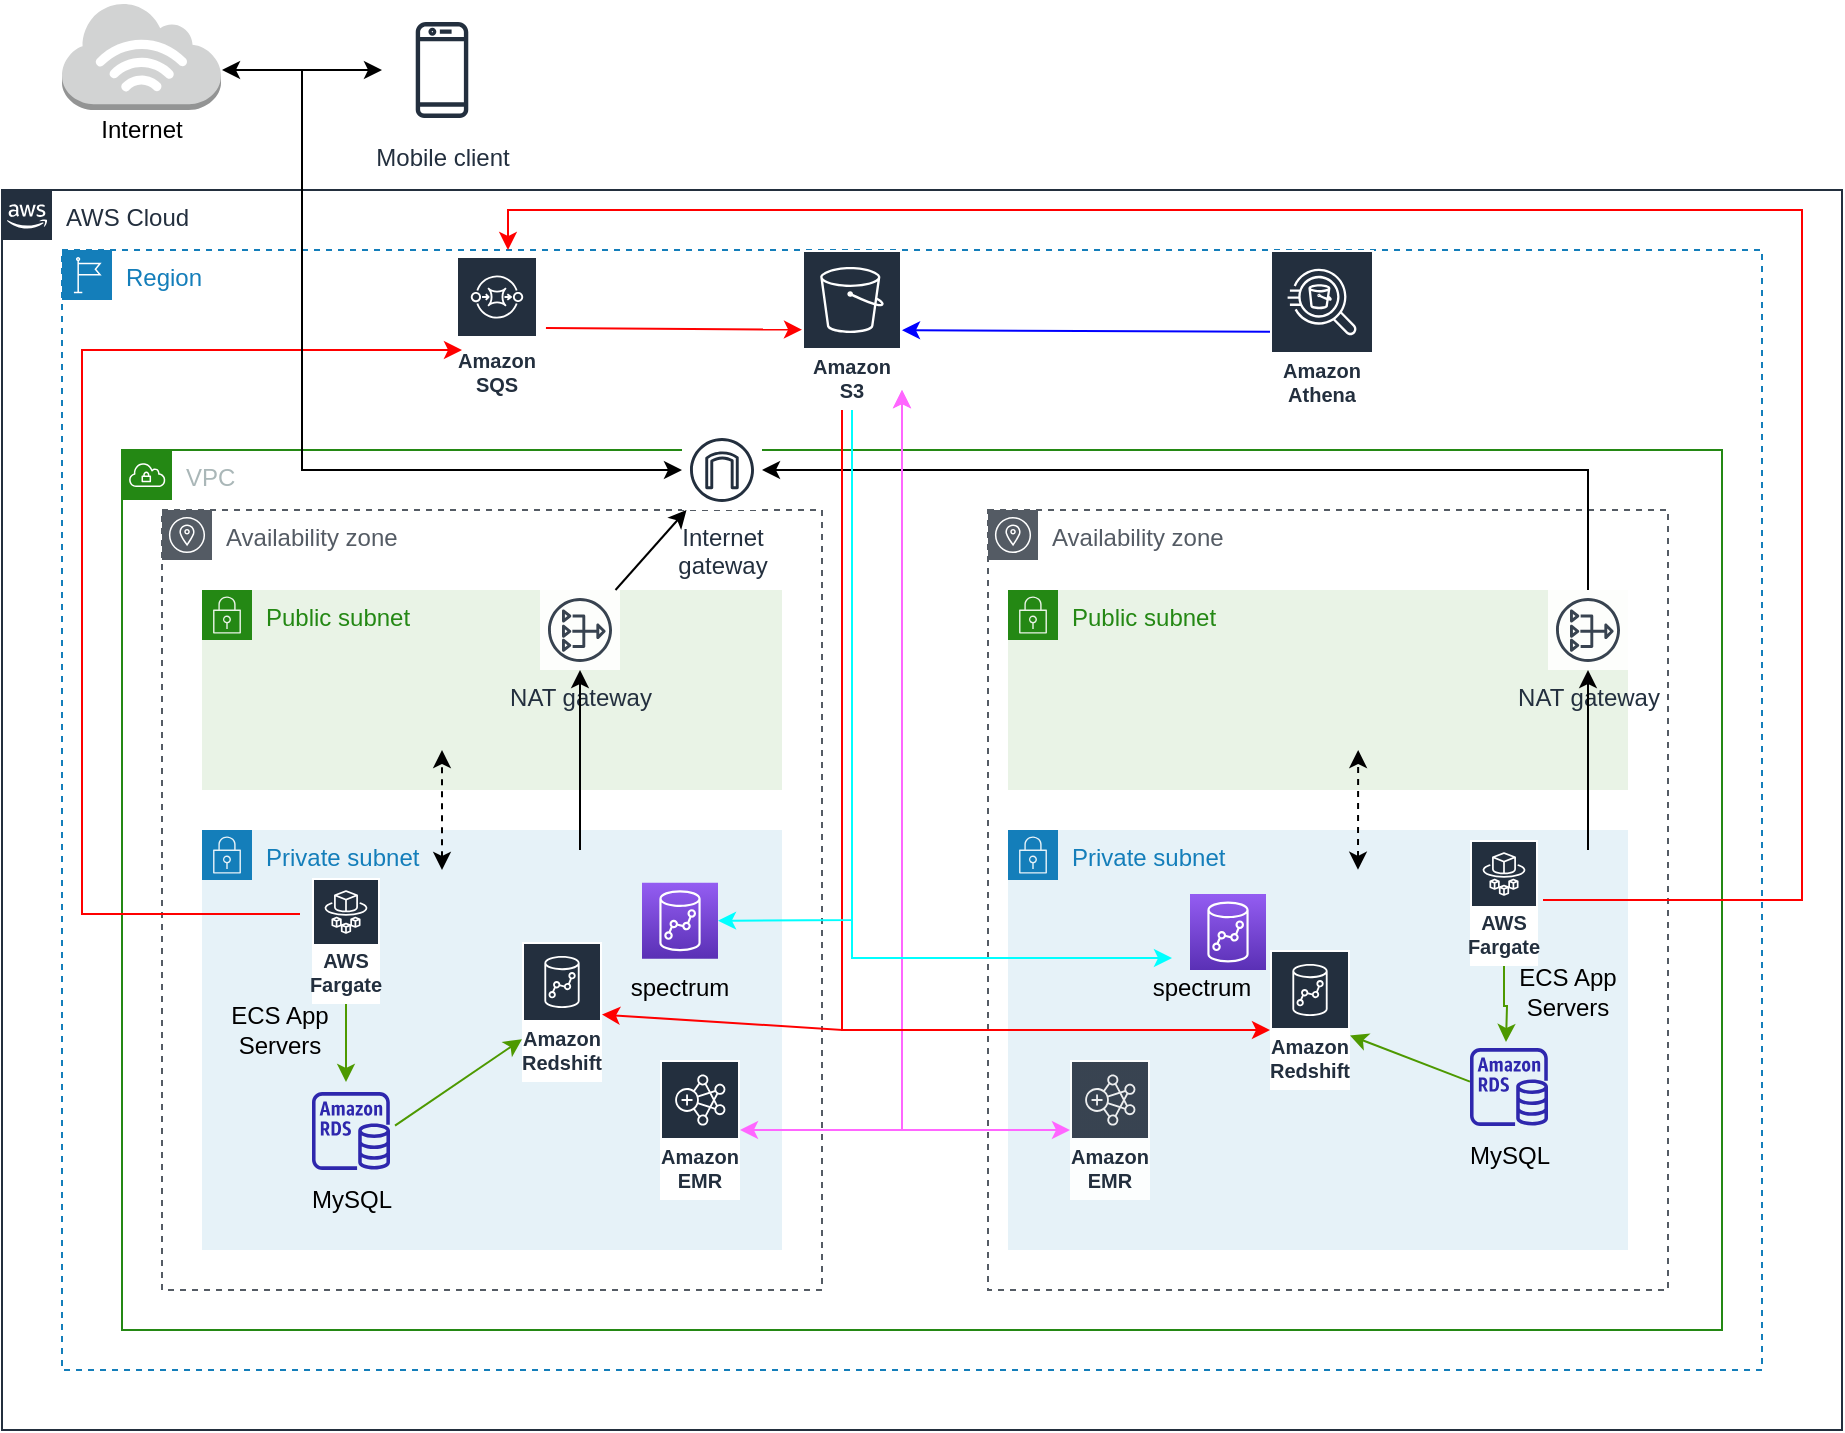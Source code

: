 <mxfile version="16.6.4" type="github">
  <diagram id="yhKweA5VbCMmsTNcMobQ" name="Page-1">
    <mxGraphModel dx="1422" dy="1162" grid="0" gridSize="10" guides="1" tooltips="1" connect="1" arrows="1" fold="1" page="0" pageScale="1" pageWidth="850" pageHeight="1100" math="0" shadow="0">
      <root>
        <mxCell id="0" />
        <mxCell id="1" parent="0" />
        <mxCell id="7ADdNedlcQ4gWojdDxL4-1" value="AWS Cloud" style="points=[[0,0],[0.25,0],[0.5,0],[0.75,0],[1,0],[1,0.25],[1,0.5],[1,0.75],[1,1],[0.75,1],[0.5,1],[0.25,1],[0,1],[0,0.75],[0,0.5],[0,0.25]];outlineConnect=0;gradientColor=none;html=1;whiteSpace=wrap;fontSize=12;fontStyle=0;container=1;pointerEvents=0;collapsible=0;recursiveResize=0;shape=mxgraph.aws4.group;grIcon=mxgraph.aws4.group_aws_cloud_alt;strokeColor=#232F3E;fillColor=none;verticalAlign=top;align=left;spacingLeft=30;fontColor=#232F3E;dashed=0;" parent="1" vertex="1">
          <mxGeometry x="10" y="80" width="920" height="620" as="geometry" />
        </mxCell>
        <mxCell id="7ADdNedlcQ4gWojdDxL4-2" value="Region" style="points=[[0,0],[0.25,0],[0.5,0],[0.75,0],[1,0],[1,0.25],[1,0.5],[1,0.75],[1,1],[0.75,1],[0.5,1],[0.25,1],[0,1],[0,0.75],[0,0.5],[0,0.25]];outlineConnect=0;gradientColor=none;html=1;whiteSpace=wrap;fontSize=12;fontStyle=0;container=1;pointerEvents=0;collapsible=0;recursiveResize=0;shape=mxgraph.aws4.group;grIcon=mxgraph.aws4.group_region;strokeColor=#147EBA;fillColor=none;verticalAlign=top;align=left;spacingLeft=30;fontColor=#147EBA;dashed=1;" parent="1" vertex="1">
          <mxGeometry x="40" y="110" width="850" height="560" as="geometry" />
        </mxCell>
        <mxCell id="7ADdNedlcQ4gWojdDxL4-30" value="Amazon S3" style="sketch=0;outlineConnect=0;fontColor=#232F3E;gradientColor=none;strokeColor=#ffffff;fillColor=#232F3E;dashed=0;verticalLabelPosition=middle;verticalAlign=bottom;align=center;html=1;whiteSpace=wrap;fontSize=10;fontStyle=1;spacing=3;shape=mxgraph.aws4.productIcon;prIcon=mxgraph.aws4.s3;" parent="7ADdNedlcQ4gWojdDxL4-2" vertex="1">
          <mxGeometry x="370" width="50" height="80" as="geometry" />
        </mxCell>
        <mxCell id="7ADdNedlcQ4gWojdDxL4-58" value="" style="endArrow=classic;html=1;rounded=0;exitX=0.933;exitY=0.39;exitDx=0;exitDy=0;exitPerimeter=0;strokeColor=#FF0000;" parent="7ADdNedlcQ4gWojdDxL4-2" target="7ADdNedlcQ4gWojdDxL4-30" edge="1">
          <mxGeometry width="50" height="50" relative="1" as="geometry">
            <mxPoint x="241.985" y="39" as="sourcePoint" />
            <mxPoint x="410" y="260" as="targetPoint" />
          </mxGeometry>
        </mxCell>
        <mxCell id="jkFgg1A0o2kx9hgiGCC6-1" value="Amazon SQS" style="sketch=0;outlineConnect=0;fontColor=#232F3E;gradientColor=none;strokeColor=#ffffff;fillColor=#232F3E;dashed=0;verticalLabelPosition=middle;verticalAlign=bottom;align=center;html=1;whiteSpace=wrap;fontSize=10;fontStyle=1;spacing=3;shape=mxgraph.aws4.productIcon;prIcon=mxgraph.aws4.sqs;" vertex="1" parent="7ADdNedlcQ4gWojdDxL4-2">
          <mxGeometry x="197" y="3" width="41" height="74" as="geometry" />
        </mxCell>
        <mxCell id="jkFgg1A0o2kx9hgiGCC6-17" value="Amazon Athena" style="sketch=0;outlineConnect=0;fontColor=#232F3E;gradientColor=none;strokeColor=#ffffff;fillColor=#232F3E;dashed=0;verticalLabelPosition=middle;verticalAlign=bottom;align=center;html=1;whiteSpace=wrap;fontSize=10;fontStyle=1;spacing=3;shape=mxgraph.aws4.productIcon;prIcon=mxgraph.aws4.athena;" vertex="1" parent="7ADdNedlcQ4gWojdDxL4-2">
          <mxGeometry x="604" width="52" height="82" as="geometry" />
        </mxCell>
        <mxCell id="jkFgg1A0o2kx9hgiGCC6-18" value="" style="endArrow=classic;html=1;rounded=0;strokeColor=#0000FF;" edge="1" parent="7ADdNedlcQ4gWojdDxL4-2" source="jkFgg1A0o2kx9hgiGCC6-17" target="7ADdNedlcQ4gWojdDxL4-30">
          <mxGeometry width="50" height="50" relative="1" as="geometry">
            <mxPoint x="285" y="292" as="sourcePoint" />
            <mxPoint x="335" y="242" as="targetPoint" />
          </mxGeometry>
        </mxCell>
        <mxCell id="7ADdNedlcQ4gWojdDxL4-3" value="VPC" style="points=[[0,0],[0.25,0],[0.5,0],[0.75,0],[1,0],[1,0.25],[1,0.5],[1,0.75],[1,1],[0.75,1],[0.5,1],[0.25,1],[0,1],[0,0.75],[0,0.5],[0,0.25]];outlineConnect=0;gradientColor=none;html=1;whiteSpace=wrap;fontSize=12;fontStyle=0;container=1;pointerEvents=0;collapsible=0;recursiveResize=0;shape=mxgraph.aws4.group;grIcon=mxgraph.aws4.group_vpc;strokeColor=#248814;fillColor=none;verticalAlign=top;align=left;spacingLeft=30;fontColor=#AAB7B8;dashed=0;" parent="1" vertex="1">
          <mxGeometry x="70" y="210" width="800" height="440" as="geometry" />
        </mxCell>
        <mxCell id="7ADdNedlcQ4gWojdDxL4-6" value="Availability zone" style="sketch=0;outlineConnect=0;gradientColor=none;html=1;whiteSpace=wrap;fontSize=12;fontStyle=0;shape=mxgraph.aws4.group;grIcon=mxgraph.aws4.group_availability_zone;strokeColor=#545B64;fillColor=none;verticalAlign=top;align=left;spacingLeft=30;fontColor=#545B64;dashed=1;" parent="7ADdNedlcQ4gWojdDxL4-3" vertex="1">
          <mxGeometry x="20" y="30" width="330" height="390" as="geometry" />
        </mxCell>
        <mxCell id="7ADdNedlcQ4gWojdDxL4-7" value="Availability zone" style="sketch=0;outlineConnect=0;gradientColor=none;html=1;whiteSpace=wrap;fontSize=12;fontStyle=0;shape=mxgraph.aws4.group;grIcon=mxgraph.aws4.group_availability_zone;strokeColor=#545B64;fillColor=none;verticalAlign=top;align=left;spacingLeft=30;fontColor=#545B64;dashed=1;" parent="7ADdNedlcQ4gWojdDxL4-3" vertex="1">
          <mxGeometry x="433" y="30" width="340" height="390" as="geometry" />
        </mxCell>
        <mxCell id="7ADdNedlcQ4gWojdDxL4-8" value="Internet&#xa;gateway" style="sketch=0;outlineConnect=0;fontColor=#232F3E;gradientColor=none;strokeColor=#232F3E;fillColor=#ffffff;dashed=0;verticalLabelPosition=bottom;verticalAlign=top;align=center;html=1;fontSize=12;fontStyle=0;aspect=fixed;shape=mxgraph.aws4.resourceIcon;resIcon=mxgraph.aws4.internet_gateway;" parent="7ADdNedlcQ4gWojdDxL4-3" vertex="1">
          <mxGeometry x="280" y="-10" width="40" height="40" as="geometry" />
        </mxCell>
        <mxCell id="7ADdNedlcQ4gWojdDxL4-9" value="Public subnet" style="points=[[0,0],[0.25,0],[0.5,0],[0.75,0],[1,0],[1,0.25],[1,0.5],[1,0.75],[1,1],[0.75,1],[0.5,1],[0.25,1],[0,1],[0,0.75],[0,0.5],[0,0.25]];outlineConnect=0;gradientColor=none;html=1;whiteSpace=wrap;fontSize=12;fontStyle=0;container=1;pointerEvents=0;collapsible=0;recursiveResize=0;shape=mxgraph.aws4.group;grIcon=mxgraph.aws4.group_security_group;grStroke=0;strokeColor=#248814;fillColor=#E9F3E6;verticalAlign=top;align=left;spacingLeft=30;fontColor=#248814;dashed=0;" parent="7ADdNedlcQ4gWojdDxL4-3" vertex="1">
          <mxGeometry x="40" y="70" width="290" height="100" as="geometry" />
        </mxCell>
        <mxCell id="7ADdNedlcQ4gWojdDxL4-36" value="NAT gateway" style="sketch=0;outlineConnect=0;fontColor=#232F3E;gradientColor=none;strokeColor=#232F3E;fillColor=#ffffff;dashed=0;verticalLabelPosition=bottom;verticalAlign=top;align=center;html=1;fontSize=12;fontStyle=0;aspect=fixed;shape=mxgraph.aws4.resourceIcon;resIcon=mxgraph.aws4.nat_gateway;opacity=90;" parent="7ADdNedlcQ4gWojdDxL4-9" vertex="1">
          <mxGeometry x="169" width="40" height="40" as="geometry" />
        </mxCell>
        <mxCell id="7ADdNedlcQ4gWojdDxL4-10" value="Private subnet" style="points=[[0,0],[0.25,0],[0.5,0],[0.75,0],[1,0],[1,0.25],[1,0.5],[1,0.75],[1,1],[0.75,1],[0.5,1],[0.25,1],[0,1],[0,0.75],[0,0.5],[0,0.25]];outlineConnect=0;gradientColor=none;html=1;whiteSpace=wrap;fontSize=12;fontStyle=0;container=1;pointerEvents=0;collapsible=0;recursiveResize=0;shape=mxgraph.aws4.group;grIcon=mxgraph.aws4.group_security_group;grStroke=0;strokeColor=#147EBA;fillColor=#E6F2F8;verticalAlign=top;align=left;spacingLeft=30;fontColor=#147EBA;dashed=0;" parent="7ADdNedlcQ4gWojdDxL4-3" vertex="1">
          <mxGeometry x="40" y="190" width="290" height="210" as="geometry" />
        </mxCell>
        <mxCell id="7ADdNedlcQ4gWojdDxL4-43" value="" style="sketch=0;points=[[0,0,0],[0.25,0,0],[0.5,0,0],[0.75,0,0],[1,0,0],[0,1,0],[0.25,1,0],[0.5,1,0],[0.75,1,0],[1,1,0],[0,0.25,0],[0,0.5,0],[0,0.75,0],[1,0.25,0],[1,0.5,0],[1,0.75,0]];outlineConnect=0;fontColor=#232F3E;gradientColor=#945DF2;gradientDirection=north;fillColor=#5A30B5;strokeColor=#ffffff;dashed=0;verticalLabelPosition=bottom;verticalAlign=top;align=center;html=1;fontSize=12;fontStyle=0;aspect=fixed;shape=mxgraph.aws4.resourceIcon;resIcon=mxgraph.aws4.redshift;" parent="7ADdNedlcQ4gWojdDxL4-10" vertex="1">
          <mxGeometry x="220" y="26.37" width="38" height="38" as="geometry" />
        </mxCell>
        <mxCell id="7ADdNedlcQ4gWojdDxL4-48" value="" style="endArrow=classic;html=1;rounded=0;strokeColor=#4D9900;" parent="7ADdNedlcQ4gWojdDxL4-10" source="jkFgg1A0o2kx9hgiGCC6-4" edge="1">
          <mxGeometry width="50" height="50" relative="1" as="geometry">
            <mxPoint x="78.25" y="64.37" as="sourcePoint" />
            <mxPoint x="72" y="126" as="targetPoint" />
          </mxGeometry>
        </mxCell>
        <mxCell id="7ADdNedlcQ4gWojdDxL4-45" value="spectrum" style="text;html=1;strokeColor=none;fillColor=none;align=center;verticalAlign=middle;whiteSpace=wrap;rounded=0;opacity=70;" parent="7ADdNedlcQ4gWojdDxL4-10" vertex="1">
          <mxGeometry x="209" y="64.37" width="60" height="30" as="geometry" />
        </mxCell>
        <mxCell id="7ADdNedlcQ4gWojdDxL4-41" value="Amazon Redshift" style="sketch=0;outlineConnect=0;fontColor=#232F3E;gradientColor=none;strokeColor=#ffffff;fillColor=#232F3E;dashed=0;verticalLabelPosition=middle;verticalAlign=bottom;align=center;html=1;whiteSpace=wrap;fontSize=10;fontStyle=1;spacing=3;shape=mxgraph.aws4.productIcon;prIcon=mxgraph.aws4.redshift;" parent="7ADdNedlcQ4gWojdDxL4-10" vertex="1">
          <mxGeometry x="160" y="56" width="40" height="70" as="geometry" />
        </mxCell>
        <mxCell id="jkFgg1A0o2kx9hgiGCC6-4" value="AWS Fargate" style="sketch=0;outlineConnect=0;fontColor=#232F3E;gradientColor=none;strokeColor=#ffffff;fillColor=#232F3E;dashed=0;verticalLabelPosition=middle;verticalAlign=bottom;align=center;html=1;whiteSpace=wrap;fontSize=10;fontStyle=1;spacing=3;shape=mxgraph.aws4.productIcon;prIcon=mxgraph.aws4.fargate;" vertex="1" parent="7ADdNedlcQ4gWojdDxL4-10">
          <mxGeometry x="55" y="24" width="34" height="63" as="geometry" />
        </mxCell>
        <mxCell id="jkFgg1A0o2kx9hgiGCC6-12" value="" style="sketch=0;outlineConnect=0;fontColor=#232F3E;gradientColor=none;fillColor=#2E27AD;strokeColor=none;dashed=0;verticalLabelPosition=bottom;verticalAlign=top;align=center;html=1;fontSize=12;fontStyle=0;aspect=fixed;pointerEvents=1;shape=mxgraph.aws4.rds_instance;" vertex="1" parent="7ADdNedlcQ4gWojdDxL4-10">
          <mxGeometry x="55" y="131" width="39" height="39" as="geometry" />
        </mxCell>
        <mxCell id="jkFgg1A0o2kx9hgiGCC6-13" value="MySQL" style="text;html=1;strokeColor=none;fillColor=none;align=center;verticalAlign=middle;whiteSpace=wrap;rounded=0;" vertex="1" parent="7ADdNedlcQ4gWojdDxL4-10">
          <mxGeometry x="44.5" y="170" width="60" height="30" as="geometry" />
        </mxCell>
        <mxCell id="7ADdNedlcQ4gWojdDxL4-11" value="Public subnet" style="points=[[0,0],[0.25,0],[0.5,0],[0.75,0],[1,0],[1,0.25],[1,0.5],[1,0.75],[1,1],[0.75,1],[0.5,1],[0.25,1],[0,1],[0,0.75],[0,0.5],[0,0.25]];outlineConnect=0;gradientColor=none;html=1;whiteSpace=wrap;fontSize=12;fontStyle=0;container=1;pointerEvents=0;collapsible=0;recursiveResize=0;shape=mxgraph.aws4.group;grIcon=mxgraph.aws4.group_security_group;grStroke=0;strokeColor=#248814;fillColor=#E9F3E6;verticalAlign=top;align=left;spacingLeft=30;fontColor=#248814;dashed=0;" parent="7ADdNedlcQ4gWojdDxL4-3" vertex="1">
          <mxGeometry x="443" y="70" width="310" height="100" as="geometry" />
        </mxCell>
        <mxCell id="7ADdNedlcQ4gWojdDxL4-37" value="NAT gateway" style="sketch=0;outlineConnect=0;fontColor=#232F3E;gradientColor=none;strokeColor=#232F3E;fillColor=#ffffff;dashed=0;verticalLabelPosition=bottom;verticalAlign=top;align=center;html=1;fontSize=12;fontStyle=0;aspect=fixed;shape=mxgraph.aws4.resourceIcon;resIcon=mxgraph.aws4.nat_gateway;opacity=90;" parent="7ADdNedlcQ4gWojdDxL4-11" vertex="1">
          <mxGeometry x="270" width="40" height="40" as="geometry" />
        </mxCell>
        <mxCell id="7ADdNedlcQ4gWojdDxL4-12" value="Private subnet" style="points=[[0,0],[0.25,0],[0.5,0],[0.75,0],[1,0],[1,0.25],[1,0.5],[1,0.75],[1,1],[0.75,1],[0.5,1],[0.25,1],[0,1],[0,0.75],[0,0.5],[0,0.25]];outlineConnect=0;gradientColor=none;html=1;whiteSpace=wrap;fontSize=12;fontStyle=0;container=1;pointerEvents=0;collapsible=0;recursiveResize=0;shape=mxgraph.aws4.group;grIcon=mxgraph.aws4.group_security_group;grStroke=0;strokeColor=#147EBA;fillColor=#E6F2F8;verticalAlign=top;align=left;spacingLeft=30;fontColor=#147EBA;dashed=0;" parent="7ADdNedlcQ4gWojdDxL4-3" vertex="1">
          <mxGeometry x="443" y="190" width="310" height="210" as="geometry" />
        </mxCell>
        <mxCell id="UInEQlLYZHfzDErxerFb-12" style="orthogonalLoop=1;jettySize=auto;html=1;rounded=0;strokeColor=#4D9900;" parent="7ADdNedlcQ4gWojdDxL4-12" target="7ADdNedlcQ4gWojdDxL4-42" edge="1">
          <mxGeometry relative="1" as="geometry">
            <mxPoint x="231" y="125.791" as="sourcePoint" />
          </mxGeometry>
        </mxCell>
        <mxCell id="7ADdNedlcQ4gWojdDxL4-40" value="Amazon EMR" style="sketch=0;outlineConnect=0;fontColor=#232F3E;gradientColor=none;strokeColor=#ffffff;fillColor=#232F3E;dashed=0;verticalLabelPosition=middle;verticalAlign=bottom;align=center;html=1;whiteSpace=wrap;fontSize=10;fontStyle=1;spacing=3;shape=mxgraph.aws4.productIcon;prIcon=mxgraph.aws4.emr;opacity=90;" parent="7ADdNedlcQ4gWojdDxL4-12" vertex="1">
          <mxGeometry x="31" y="115" width="40" height="70" as="geometry" />
        </mxCell>
        <mxCell id="7ADdNedlcQ4gWojdDxL4-42" value="Amazon Redshift" style="sketch=0;outlineConnect=0;fontColor=#232F3E;gradientColor=none;strokeColor=#ffffff;fillColor=#232F3E;dashed=0;verticalLabelPosition=middle;verticalAlign=bottom;align=center;html=1;whiteSpace=wrap;fontSize=10;fontStyle=1;spacing=3;shape=mxgraph.aws4.productIcon;prIcon=mxgraph.aws4.redshift;" parent="7ADdNedlcQ4gWojdDxL4-12" vertex="1">
          <mxGeometry x="131" y="60" width="40" height="70" as="geometry" />
        </mxCell>
        <mxCell id="7ADdNedlcQ4gWojdDxL4-78" value="" style="endArrow=classic;html=1;rounded=0;" parent="7ADdNedlcQ4gWojdDxL4-12" target="7ADdNedlcQ4gWojdDxL4-37" edge="1">
          <mxGeometry width="50" height="50" relative="1" as="geometry">
            <mxPoint x="290" y="10" as="sourcePoint" />
            <mxPoint x="290" y="-40" as="targetPoint" />
          </mxGeometry>
        </mxCell>
        <mxCell id="7ADdNedlcQ4gWojdDxL4-82" value="" style="endArrow=classic;startArrow=classic;html=1;rounded=0;dashed=1;entryX=0.412;entryY=0.308;entryDx=0;entryDy=0;entryPerimeter=0;" parent="7ADdNedlcQ4gWojdDxL4-12" edge="1">
          <mxGeometry width="50" height="50" relative="1" as="geometry">
            <mxPoint x="175" y="19.88" as="sourcePoint" />
            <mxPoint x="175.08" y="-40.0" as="targetPoint" />
          </mxGeometry>
        </mxCell>
        <mxCell id="7ADdNedlcQ4gWojdDxL4-46" value="spectrum" style="text;html=1;strokeColor=none;fillColor=none;align=center;verticalAlign=middle;whiteSpace=wrap;rounded=0;opacity=70;" parent="7ADdNedlcQ4gWojdDxL4-12" vertex="1">
          <mxGeometry x="67" y="64" width="60" height="30" as="geometry" />
        </mxCell>
        <mxCell id="jkFgg1A0o2kx9hgiGCC6-9" value="AWS Fargate" style="sketch=0;outlineConnect=0;fontColor=#232F3E;gradientColor=none;strokeColor=#ffffff;fillColor=#232F3E;dashed=0;verticalLabelPosition=middle;verticalAlign=bottom;align=center;html=1;whiteSpace=wrap;fontSize=10;fontStyle=1;spacing=3;shape=mxgraph.aws4.productIcon;prIcon=mxgraph.aws4.fargate;" vertex="1" parent="7ADdNedlcQ4gWojdDxL4-12">
          <mxGeometry x="231" y="5" width="34" height="63" as="geometry" />
        </mxCell>
        <mxCell id="jkFgg1A0o2kx9hgiGCC6-10" value="ECS App Servers" style="text;html=1;strokeColor=none;fillColor=none;align=center;verticalAlign=middle;whiteSpace=wrap;rounded=0;opacity=70;" vertex="1" parent="7ADdNedlcQ4gWojdDxL4-12">
          <mxGeometry x="250" y="66" width="60" height="30" as="geometry" />
        </mxCell>
        <mxCell id="jkFgg1A0o2kx9hgiGCC6-15" value="MySQL" style="text;html=1;strokeColor=none;fillColor=none;align=center;verticalAlign=middle;whiteSpace=wrap;rounded=0;" vertex="1" parent="7ADdNedlcQ4gWojdDxL4-12">
          <mxGeometry x="221" y="148" width="60" height="30" as="geometry" />
        </mxCell>
        <mxCell id="7ADdNedlcQ4gWojdDxL4-65" value="" style="endArrow=classic;html=1;rounded=0;" parent="7ADdNedlcQ4gWojdDxL4-3" source="7ADdNedlcQ4gWojdDxL4-36" target="7ADdNedlcQ4gWojdDxL4-8" edge="1">
          <mxGeometry width="50" height="50" relative="1" as="geometry">
            <mxPoint x="330" y="210" as="sourcePoint" />
            <mxPoint x="380" y="160" as="targetPoint" />
          </mxGeometry>
        </mxCell>
        <mxCell id="7ADdNedlcQ4gWojdDxL4-77" value="" style="endArrow=classic;html=1;rounded=0;" parent="7ADdNedlcQ4gWojdDxL4-3" target="7ADdNedlcQ4gWojdDxL4-36" edge="1">
          <mxGeometry width="50" height="50" relative="1" as="geometry">
            <mxPoint x="229" y="200" as="sourcePoint" />
            <mxPoint x="220" y="150" as="targetPoint" />
          </mxGeometry>
        </mxCell>
        <mxCell id="7ADdNedlcQ4gWojdDxL4-80" value="" style="endArrow=classic;startArrow=classic;html=1;rounded=0;dashed=1;" parent="7ADdNedlcQ4gWojdDxL4-3" edge="1">
          <mxGeometry width="50" height="50" relative="1" as="geometry">
            <mxPoint x="160" y="210" as="sourcePoint" />
            <mxPoint x="160" y="150" as="targetPoint" />
          </mxGeometry>
        </mxCell>
        <mxCell id="7ADdNedlcQ4gWojdDxL4-49" value="" style="endArrow=classic;html=1;exitX=1;exitY=0.5;exitDx=0;exitDy=0;exitPerimeter=0;curved=1;strokeColor=#4D9900;" parent="7ADdNedlcQ4gWojdDxL4-3" target="7ADdNedlcQ4gWojdDxL4-41" edge="1">
          <mxGeometry width="50" height="50" relative="1" as="geometry">
            <mxPoint x="136.5" y="337.815" as="sourcePoint" />
            <mxPoint x="200" y="338" as="targetPoint" />
          </mxGeometry>
        </mxCell>
        <mxCell id="UInEQlLYZHfzDErxerFb-8" style="edgeStyle=orthogonalEdgeStyle;rounded=0;orthogonalLoop=1;jettySize=auto;html=1;strokeColor=#4D9900;" parent="7ADdNedlcQ4gWojdDxL4-3" source="jkFgg1A0o2kx9hgiGCC6-9" edge="1">
          <mxGeometry relative="1" as="geometry">
            <mxPoint x="692" y="296" as="targetPoint" />
            <mxPoint x="695" y="262" as="sourcePoint" />
          </mxGeometry>
        </mxCell>
        <mxCell id="7ADdNedlcQ4gWojdDxL4-44" value="" style="sketch=0;points=[[0,0,0],[0.25,0,0],[0.5,0,0],[0.75,0,0],[1,0,0],[0,1,0],[0.25,1,0],[0.5,1,0],[0.75,1,0],[1,1,0],[0,0.25,0],[0,0.5,0],[0,0.75,0],[1,0.25,0],[1,0.5,0],[1,0.75,0]];outlineConnect=0;fontColor=#232F3E;gradientColor=#945DF2;gradientDirection=north;fillColor=#5A30B5;strokeColor=#ffffff;dashed=0;verticalLabelPosition=bottom;verticalAlign=top;align=center;html=1;fontSize=12;fontStyle=0;aspect=fixed;shape=mxgraph.aws4.resourceIcon;resIcon=mxgraph.aws4.redshift;" parent="7ADdNedlcQ4gWojdDxL4-3" vertex="1">
          <mxGeometry x="534" y="222" width="38" height="38" as="geometry" />
        </mxCell>
        <mxCell id="UInEQlLYZHfzDErxerFb-11" value="" style="endArrow=classic;html=1;rounded=0;" parent="7ADdNedlcQ4gWojdDxL4-3" source="7ADdNedlcQ4gWojdDxL4-37" target="7ADdNedlcQ4gWojdDxL4-8" edge="1">
          <mxGeometry width="50" height="50" relative="1" as="geometry">
            <mxPoint x="256.75" y="80" as="sourcePoint" />
            <mxPoint x="330" y="40" as="targetPoint" />
            <Array as="points">
              <mxPoint x="733" y="10" />
            </Array>
          </mxGeometry>
        </mxCell>
        <mxCell id="7ADdNedlcQ4gWojdDxL4-38" value="Amazon EMR" style="sketch=0;outlineConnect=0;fontColor=#232F3E;gradientColor=none;strokeColor=#ffffff;fillColor=#232F3E;dashed=0;verticalLabelPosition=middle;verticalAlign=bottom;align=center;html=1;whiteSpace=wrap;fontSize=10;fontStyle=1;spacing=3;shape=mxgraph.aws4.productIcon;prIcon=mxgraph.aws4.emr;" parent="7ADdNedlcQ4gWojdDxL4-3" vertex="1">
          <mxGeometry x="269" y="305" width="40" height="70" as="geometry" />
        </mxCell>
        <mxCell id="7ADdNedlcQ4gWojdDxL4-22" value="ECS App Servers" style="text;html=1;strokeColor=none;fillColor=none;align=center;verticalAlign=middle;whiteSpace=wrap;rounded=0;opacity=70;" parent="7ADdNedlcQ4gWojdDxL4-3" vertex="1">
          <mxGeometry x="49" y="275" width="60" height="30" as="geometry" />
        </mxCell>
        <mxCell id="jkFgg1A0o2kx9hgiGCC6-14" value="" style="sketch=0;outlineConnect=0;fontColor=#232F3E;gradientColor=none;fillColor=#2E27AD;strokeColor=none;dashed=0;verticalLabelPosition=bottom;verticalAlign=top;align=center;html=1;fontSize=12;fontStyle=0;aspect=fixed;pointerEvents=1;shape=mxgraph.aws4.rds_instance;" vertex="1" parent="7ADdNedlcQ4gWojdDxL4-3">
          <mxGeometry x="674" y="299" width="39" height="39" as="geometry" />
        </mxCell>
        <mxCell id="7ADdNedlcQ4gWojdDxL4-53" value="" style="endArrow=classic;html=1;rounded=0;strokeColor=#FF0000;" parent="1" target="7ADdNedlcQ4gWojdDxL4-41" edge="1">
          <mxGeometry width="50" height="50" relative="1" as="geometry">
            <mxPoint x="430" y="190" as="sourcePoint" />
            <mxPoint x="450" y="370" as="targetPoint" />
            <Array as="points">
              <mxPoint x="430" y="500" />
            </Array>
          </mxGeometry>
        </mxCell>
        <mxCell id="7ADdNedlcQ4gWojdDxL4-59" value="" style="endArrow=classic;startArrow=classic;html=1;rounded=0;strokeColor=#FF66FF;" parent="1" source="7ADdNedlcQ4gWojdDxL4-38" edge="1">
          <mxGeometry width="50" height="50" relative="1" as="geometry">
            <mxPoint x="400" y="420" as="sourcePoint" />
            <mxPoint x="460" y="180" as="targetPoint" />
            <Array as="points">
              <mxPoint x="460" y="550" />
            </Array>
          </mxGeometry>
        </mxCell>
        <mxCell id="7ADdNedlcQ4gWojdDxL4-69" value="" style="outlineConnect=0;dashed=0;verticalLabelPosition=bottom;verticalAlign=top;align=center;html=1;shape=mxgraph.aws3.internet_3;fillColor=#D2D3D3;gradientColor=none;" parent="1" vertex="1">
          <mxGeometry x="40" y="-14" width="79.5" height="54" as="geometry" />
        </mxCell>
        <mxCell id="7ADdNedlcQ4gWojdDxL4-72" value="Internet" style="text;html=1;strokeColor=none;fillColor=none;align=center;verticalAlign=middle;whiteSpace=wrap;rounded=0;opacity=70;" parent="1" vertex="1">
          <mxGeometry x="49.75" y="40" width="60" height="20" as="geometry" />
        </mxCell>
        <mxCell id="7ADdNedlcQ4gWojdDxL4-83" value="" style="endArrow=classic;html=1;rounded=0;strokeColor=#FF0000;" parent="1" edge="1">
          <mxGeometry width="50" height="50" relative="1" as="geometry">
            <mxPoint x="159" y="442" as="sourcePoint" />
            <mxPoint x="240" y="160" as="targetPoint" />
            <Array as="points">
              <mxPoint x="50" y="442" />
              <mxPoint x="50" y="160" />
            </Array>
          </mxGeometry>
        </mxCell>
        <mxCell id="UInEQlLYZHfzDErxerFb-6" value="" style="endArrow=classic;startArrow=classic;html=1;rounded=0;strokeColor=#FF66FF;" parent="1" source="7ADdNedlcQ4gWojdDxL4-40" edge="1">
          <mxGeometry width="50" height="50" relative="1" as="geometry">
            <mxPoint x="389" y="555" as="sourcePoint" />
            <mxPoint x="460" y="180" as="targetPoint" />
            <Array as="points">
              <mxPoint x="460" y="550" />
              <mxPoint x="460" y="200" />
            </Array>
          </mxGeometry>
        </mxCell>
        <mxCell id="UInEQlLYZHfzDErxerFb-10" style="edgeStyle=orthogonalEdgeStyle;rounded=0;orthogonalLoop=1;jettySize=auto;html=1;strokeColor=#FF0000;" parent="1" source="7ADdNedlcQ4gWojdDxL4-30" target="7ADdNedlcQ4gWojdDxL4-42" edge="1">
          <mxGeometry relative="1" as="geometry">
            <Array as="points">
              <mxPoint x="430" y="500" />
            </Array>
          </mxGeometry>
        </mxCell>
        <mxCell id="UInEQlLYZHfzDErxerFb-13" style="edgeStyle=orthogonalEdgeStyle;orthogonalLoop=1;jettySize=auto;html=1;rounded=0;strokeColor=#FF0000;" parent="1" edge="1">
          <mxGeometry relative="1" as="geometry">
            <Array as="points">
              <mxPoint x="910" y="435" />
              <mxPoint x="910" y="90" />
              <mxPoint x="263" y="90" />
            </Array>
            <mxPoint x="780.5" y="435" as="sourcePoint" />
            <mxPoint x="263" y="110" as="targetPoint" />
          </mxGeometry>
        </mxCell>
        <mxCell id="zsYlIM9cpNHZpiKihST7-4" value="" style="endArrow=classic;html=1;rounded=0;strokeColor=#00FFFF;entryX=0.25;entryY=0;entryDx=0;entryDy=0;" parent="1" source="7ADdNedlcQ4gWojdDxL4-30" target="7ADdNedlcQ4gWojdDxL4-46" edge="1">
          <mxGeometry width="50" height="50" relative="1" as="geometry">
            <mxPoint x="184" y="378" as="sourcePoint" />
            <mxPoint x="234" y="328" as="targetPoint" />
            <Array as="points">
              <mxPoint x="435" y="464" />
            </Array>
          </mxGeometry>
        </mxCell>
        <mxCell id="zsYlIM9cpNHZpiKihST7-5" value="" style="endArrow=classic;html=1;rounded=0;strokeColor=#00FFFF;entryX=1;entryY=0.5;entryDx=0;entryDy=0;entryPerimeter=0;" parent="1" source="7ADdNedlcQ4gWojdDxL4-30" target="7ADdNedlcQ4gWojdDxL4-43" edge="1">
          <mxGeometry width="50" height="50" relative="1" as="geometry">
            <mxPoint x="184" y="378" as="sourcePoint" />
            <mxPoint x="234" y="328" as="targetPoint" />
            <Array as="points">
              <mxPoint x="435" y="445" />
            </Array>
          </mxGeometry>
        </mxCell>
        <mxCell id="nGs_EirP_970o784PsIT-1" value="Mobile client" style="sketch=0;outlineConnect=0;fontColor=#232F3E;gradientColor=none;strokeColor=#232F3E;fillColor=#ffffff;dashed=0;verticalLabelPosition=bottom;verticalAlign=top;align=center;html=1;fontSize=12;fontStyle=0;aspect=fixed;shape=mxgraph.aws4.resourceIcon;resIcon=mxgraph.aws4.mobile_client;" parent="1" vertex="1">
          <mxGeometry x="200" y="-10" width="60" height="60" as="geometry" />
        </mxCell>
        <mxCell id="nGs_EirP_970o784PsIT-2" value="" style="endArrow=classic;startArrow=classic;html=1;rounded=0;" parent="1" source="nGs_EirP_970o784PsIT-1" edge="1">
          <mxGeometry width="50" height="50" relative="1" as="geometry">
            <mxPoint x="440" y="260" as="sourcePoint" />
            <mxPoint x="120" y="20" as="targetPoint" />
          </mxGeometry>
        </mxCell>
        <mxCell id="nGs_EirP_970o784PsIT-3" value="" style="endArrow=classic;html=1;rounded=0;" parent="1" target="7ADdNedlcQ4gWojdDxL4-8" edge="1">
          <mxGeometry width="50" height="50" relative="1" as="geometry">
            <mxPoint x="160" y="20" as="sourcePoint" />
            <mxPoint x="490" y="210" as="targetPoint" />
            <Array as="points">
              <mxPoint x="160" y="130" />
              <mxPoint x="160" y="220" />
            </Array>
          </mxGeometry>
        </mxCell>
      </root>
    </mxGraphModel>
  </diagram>
</mxfile>
